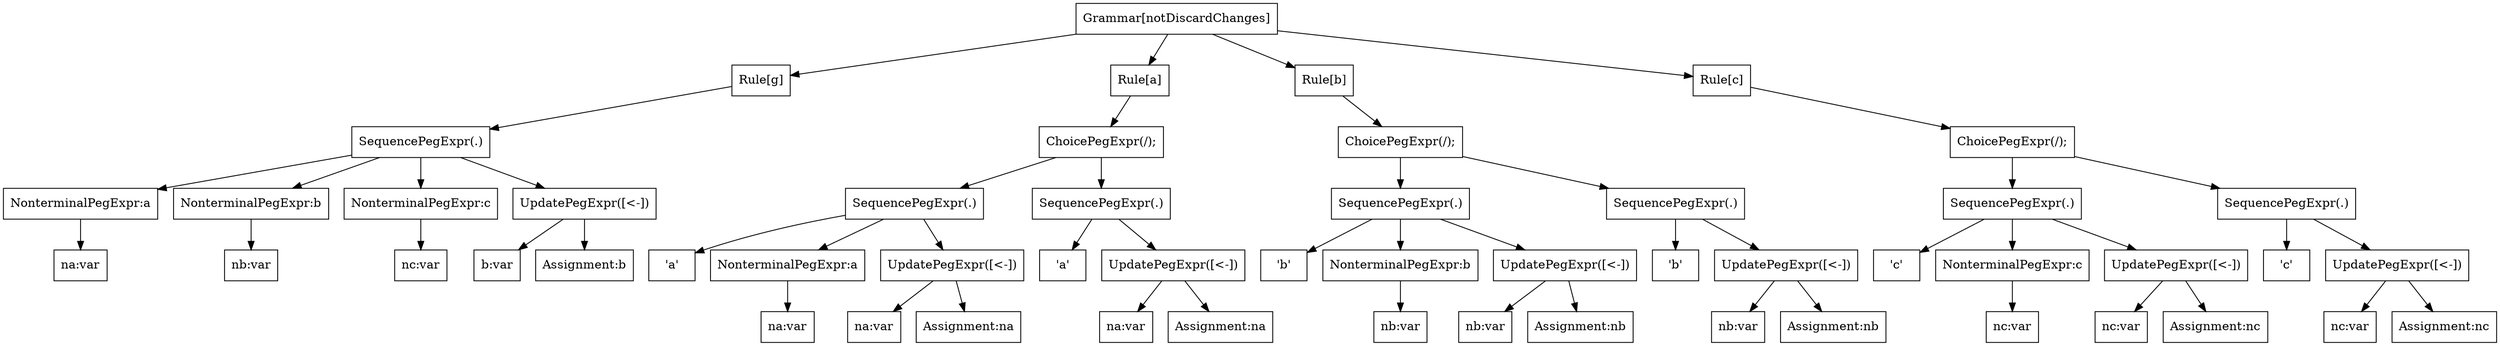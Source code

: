 Digraph notDiscardChanges {
  node [shape="box"];
  grammar [label = "Grammar[notDiscardChanges]"];

  gRule [label = "Rule[g]"];
  grammar -> gRule;
  SequencePeg0 [label = "SequencePegExpr(.)"];
  gRule -> SequencePeg0;
  NonterminalPeg1 [label = "NonterminalPegExpr:a"];
  SequencePeg0 -> NonterminalPeg1;
  attributeExpr0 [label = "na:var"];
  NonterminalPeg1 -> attributeExpr0;
  NonterminalPeg2 [label = "NonterminalPegExpr:b"];
  SequencePeg0 -> NonterminalPeg2;
  attributeExpr1 [label = "nb:var"];
  NonterminalPeg2 -> attributeExpr1;
  NonterminalPeg3 [label = "NonterminalPegExpr:c"];
  SequencePeg0 -> NonterminalPeg3;
  attributeExpr2 [label = "nc:var"];
  NonterminalPeg3 -> attributeExpr2;
  UpdatePeg4 [label = "UpdatePegExpr([<-])"];
  SequencePeg0 -> UpdatePeg4;
  attributeExpr3 [label = "b:var"];
  UpdatePeg4 -> attributeExpr3;
  assignmentNode0 [label = "Assignment:b"];
  UpdatePeg4 -> assignmentNode0;
  aRule [label = "Rule[a]"];
  grammar -> aRule;
  choicePeg5 [label = "ChoicePegExpr(/);"];
  aRule -> choicePeg5;
  SequencePeg6 [label = "SequencePegExpr(.)"];
  choicePeg5 -> SequencePeg6;
  LiteralPeg7 [label = "'a'"];
  SequencePeg6 -> LiteralPeg7;
  NonterminalPeg8 [label = "NonterminalPegExpr:a"];
  SequencePeg6 -> NonterminalPeg8;
  attributeExpr4 [label = "na:var"];
  NonterminalPeg8 -> attributeExpr4;
  UpdatePeg9 [label = "UpdatePegExpr([<-])"];
  SequencePeg6 -> UpdatePeg9;
  attributeExpr5 [label = "na:var"];
  UpdatePeg9 -> attributeExpr5;
  assignmentNode1 [label = "Assignment:na"];
  UpdatePeg9 -> assignmentNode1;
  SequencePeg10 [label = "SequencePegExpr(.)"];
  choicePeg5 -> SequencePeg10;
  LiteralPeg11 [label = "'a'"];
  SequencePeg10 -> LiteralPeg11;
  UpdatePeg12 [label = "UpdatePegExpr([<-])"];
  SequencePeg10 -> UpdatePeg12;
  attributeExpr6 [label = "na:var"];
  UpdatePeg12 -> attributeExpr6;
  assignmentNode2 [label = "Assignment:na"];
  UpdatePeg12 -> assignmentNode2;
  bRule [label = "Rule[b]"];
  grammar -> bRule;
  choicePeg13 [label = "ChoicePegExpr(/);"];
  bRule -> choicePeg13;
  SequencePeg14 [label = "SequencePegExpr(.)"];
  choicePeg13 -> SequencePeg14;
  LiteralPeg15 [label = "'b'"];
  SequencePeg14 -> LiteralPeg15;
  NonterminalPeg16 [label = "NonterminalPegExpr:b"];
  SequencePeg14 -> NonterminalPeg16;
  attributeExpr7 [label = "nb:var"];
  NonterminalPeg16 -> attributeExpr7;
  UpdatePeg17 [label = "UpdatePegExpr([<-])"];
  SequencePeg14 -> UpdatePeg17;
  attributeExpr8 [label = "nb:var"];
  UpdatePeg17 -> attributeExpr8;
  assignmentNode3 [label = "Assignment:nb"];
  UpdatePeg17 -> assignmentNode3;
  SequencePeg18 [label = "SequencePegExpr(.)"];
  choicePeg13 -> SequencePeg18;
  LiteralPeg19 [label = "'b'"];
  SequencePeg18 -> LiteralPeg19;
  UpdatePeg20 [label = "UpdatePegExpr([<-])"];
  SequencePeg18 -> UpdatePeg20;
  attributeExpr9 [label = "nb:var"];
  UpdatePeg20 -> attributeExpr9;
  assignmentNode4 [label = "Assignment:nb"];
  UpdatePeg20 -> assignmentNode4;
  cRule [label = "Rule[c]"];
  grammar -> cRule;
  choicePeg21 [label = "ChoicePegExpr(/);"];
  cRule -> choicePeg21;
  SequencePeg22 [label = "SequencePegExpr(.)"];
  choicePeg21 -> SequencePeg22;
  LiteralPeg23 [label = "'c'"];
  SequencePeg22 -> LiteralPeg23;
  NonterminalPeg24 [label = "NonterminalPegExpr:c"];
  SequencePeg22 -> NonterminalPeg24;
  attributeExpr10 [label = "nc:var"];
  NonterminalPeg24 -> attributeExpr10;
  UpdatePeg25 [label = "UpdatePegExpr([<-])"];
  SequencePeg22 -> UpdatePeg25;
  attributeExpr11 [label = "nc:var"];
  UpdatePeg25 -> attributeExpr11;
  assignmentNode5 [label = "Assignment:nc"];
  UpdatePeg25 -> assignmentNode5;
  SequencePeg26 [label = "SequencePegExpr(.)"];
  choicePeg21 -> SequencePeg26;
  LiteralPeg27 [label = "'c'"];
  SequencePeg26 -> LiteralPeg27;
  UpdatePeg28 [label = "UpdatePegExpr([<-])"];
  SequencePeg26 -> UpdatePeg28;
  attributeExpr12 [label = "nc:var"];
  UpdatePeg28 -> attributeExpr12;
  assignmentNode6 [label = "Assignment:nc"];
  UpdatePeg28 -> assignmentNode6;
}